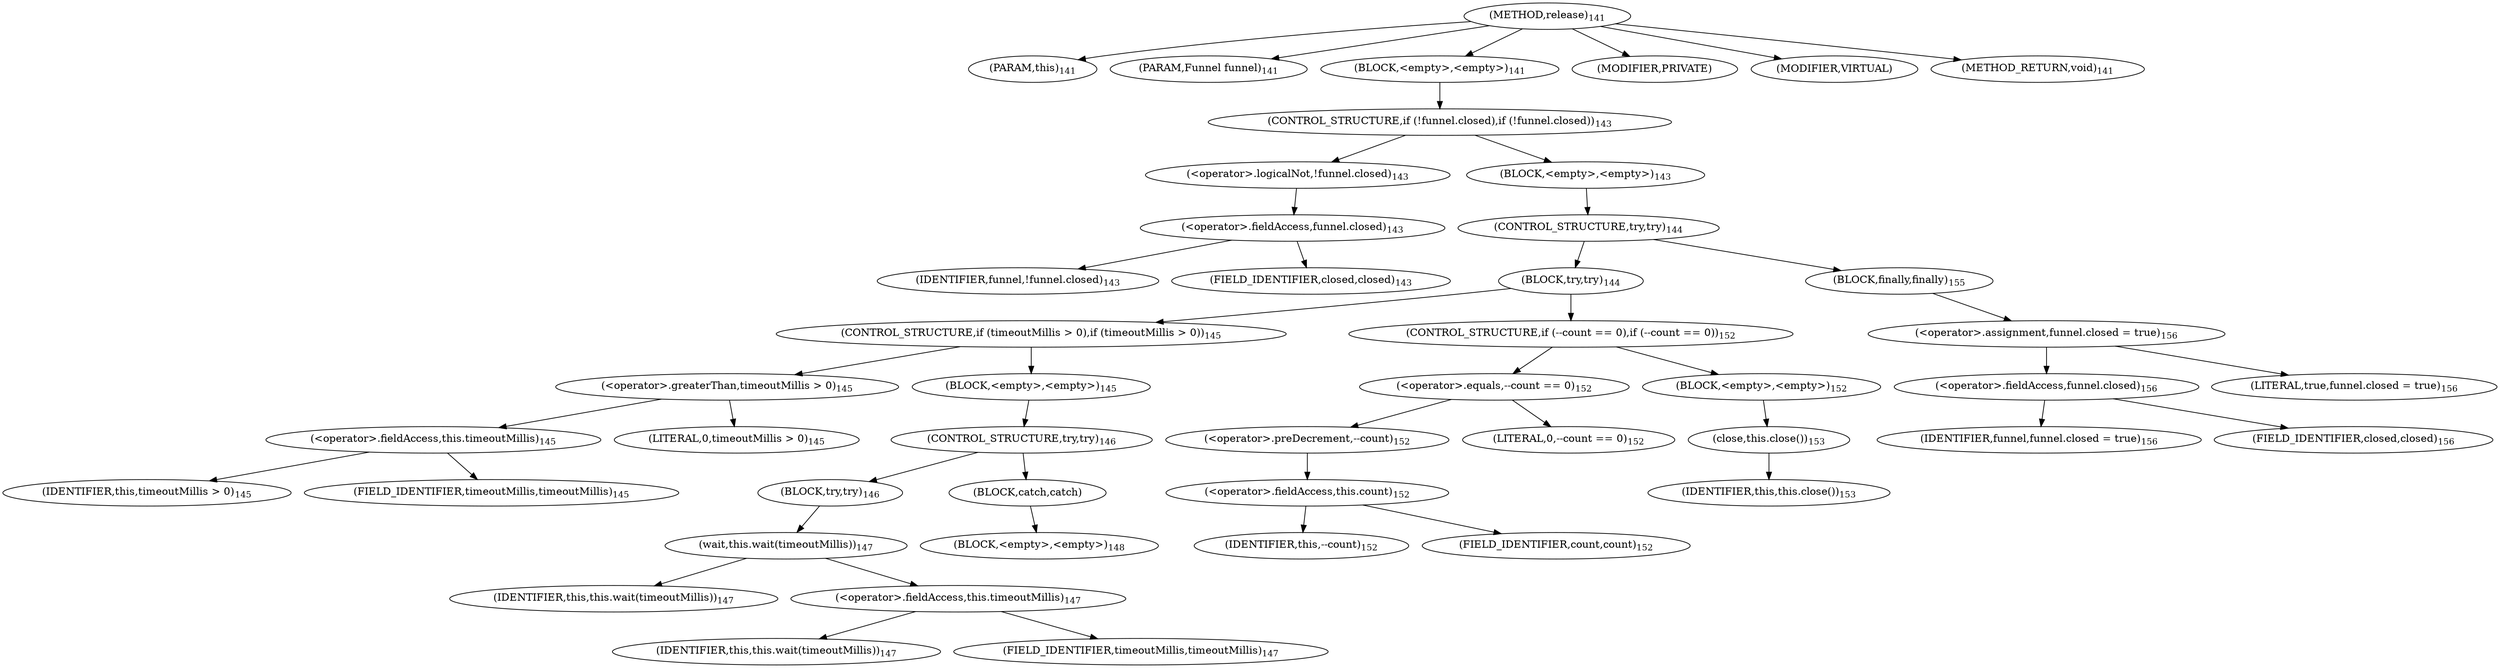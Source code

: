 digraph "release" {  
"235" [label = <(METHOD,release)<SUB>141</SUB>> ]
"38" [label = <(PARAM,this)<SUB>141</SUB>> ]
"236" [label = <(PARAM,Funnel funnel)<SUB>141</SUB>> ]
"237" [label = <(BLOCK,&lt;empty&gt;,&lt;empty&gt;)<SUB>141</SUB>> ]
"238" [label = <(CONTROL_STRUCTURE,if (!funnel.closed),if (!funnel.closed))<SUB>143</SUB>> ]
"239" [label = <(&lt;operator&gt;.logicalNot,!funnel.closed)<SUB>143</SUB>> ]
"240" [label = <(&lt;operator&gt;.fieldAccess,funnel.closed)<SUB>143</SUB>> ]
"241" [label = <(IDENTIFIER,funnel,!funnel.closed)<SUB>143</SUB>> ]
"242" [label = <(FIELD_IDENTIFIER,closed,closed)<SUB>143</SUB>> ]
"243" [label = <(BLOCK,&lt;empty&gt;,&lt;empty&gt;)<SUB>143</SUB>> ]
"244" [label = <(CONTROL_STRUCTURE,try,try)<SUB>144</SUB>> ]
"245" [label = <(BLOCK,try,try)<SUB>144</SUB>> ]
"246" [label = <(CONTROL_STRUCTURE,if (timeoutMillis &gt; 0),if (timeoutMillis &gt; 0))<SUB>145</SUB>> ]
"247" [label = <(&lt;operator&gt;.greaterThan,timeoutMillis &gt; 0)<SUB>145</SUB>> ]
"248" [label = <(&lt;operator&gt;.fieldAccess,this.timeoutMillis)<SUB>145</SUB>> ]
"249" [label = <(IDENTIFIER,this,timeoutMillis &gt; 0)<SUB>145</SUB>> ]
"250" [label = <(FIELD_IDENTIFIER,timeoutMillis,timeoutMillis)<SUB>145</SUB>> ]
"251" [label = <(LITERAL,0,timeoutMillis &gt; 0)<SUB>145</SUB>> ]
"252" [label = <(BLOCK,&lt;empty&gt;,&lt;empty&gt;)<SUB>145</SUB>> ]
"253" [label = <(CONTROL_STRUCTURE,try,try)<SUB>146</SUB>> ]
"254" [label = <(BLOCK,try,try)<SUB>146</SUB>> ]
"255" [label = <(wait,this.wait(timeoutMillis))<SUB>147</SUB>> ]
"37" [label = <(IDENTIFIER,this,this.wait(timeoutMillis))<SUB>147</SUB>> ]
"256" [label = <(&lt;operator&gt;.fieldAccess,this.timeoutMillis)<SUB>147</SUB>> ]
"257" [label = <(IDENTIFIER,this,this.wait(timeoutMillis))<SUB>147</SUB>> ]
"258" [label = <(FIELD_IDENTIFIER,timeoutMillis,timeoutMillis)<SUB>147</SUB>> ]
"259" [label = <(BLOCK,catch,catch)> ]
"260" [label = <(BLOCK,&lt;empty&gt;,&lt;empty&gt;)<SUB>148</SUB>> ]
"261" [label = <(CONTROL_STRUCTURE,if (--count == 0),if (--count == 0))<SUB>152</SUB>> ]
"262" [label = <(&lt;operator&gt;.equals,--count == 0)<SUB>152</SUB>> ]
"263" [label = <(&lt;operator&gt;.preDecrement,--count)<SUB>152</SUB>> ]
"264" [label = <(&lt;operator&gt;.fieldAccess,this.count)<SUB>152</SUB>> ]
"265" [label = <(IDENTIFIER,this,--count)<SUB>152</SUB>> ]
"266" [label = <(FIELD_IDENTIFIER,count,count)<SUB>152</SUB>> ]
"267" [label = <(LITERAL,0,--count == 0)<SUB>152</SUB>> ]
"268" [label = <(BLOCK,&lt;empty&gt;,&lt;empty&gt;)<SUB>152</SUB>> ]
"269" [label = <(close,this.close())<SUB>153</SUB>> ]
"39" [label = <(IDENTIFIER,this,this.close())<SUB>153</SUB>> ]
"270" [label = <(BLOCK,finally,finally)<SUB>155</SUB>> ]
"271" [label = <(&lt;operator&gt;.assignment,funnel.closed = true)<SUB>156</SUB>> ]
"272" [label = <(&lt;operator&gt;.fieldAccess,funnel.closed)<SUB>156</SUB>> ]
"273" [label = <(IDENTIFIER,funnel,funnel.closed = true)<SUB>156</SUB>> ]
"274" [label = <(FIELD_IDENTIFIER,closed,closed)<SUB>156</SUB>> ]
"275" [label = <(LITERAL,true,funnel.closed = true)<SUB>156</SUB>> ]
"276" [label = <(MODIFIER,PRIVATE)> ]
"277" [label = <(MODIFIER,VIRTUAL)> ]
"278" [label = <(METHOD_RETURN,void)<SUB>141</SUB>> ]
  "235" -> "38" 
  "235" -> "236" 
  "235" -> "237" 
  "235" -> "276" 
  "235" -> "277" 
  "235" -> "278" 
  "237" -> "238" 
  "238" -> "239" 
  "238" -> "243" 
  "239" -> "240" 
  "240" -> "241" 
  "240" -> "242" 
  "243" -> "244" 
  "244" -> "245" 
  "244" -> "270" 
  "245" -> "246" 
  "245" -> "261" 
  "246" -> "247" 
  "246" -> "252" 
  "247" -> "248" 
  "247" -> "251" 
  "248" -> "249" 
  "248" -> "250" 
  "252" -> "253" 
  "253" -> "254" 
  "253" -> "259" 
  "254" -> "255" 
  "255" -> "37" 
  "255" -> "256" 
  "256" -> "257" 
  "256" -> "258" 
  "259" -> "260" 
  "261" -> "262" 
  "261" -> "268" 
  "262" -> "263" 
  "262" -> "267" 
  "263" -> "264" 
  "264" -> "265" 
  "264" -> "266" 
  "268" -> "269" 
  "269" -> "39" 
  "270" -> "271" 
  "271" -> "272" 
  "271" -> "275" 
  "272" -> "273" 
  "272" -> "274" 
}
